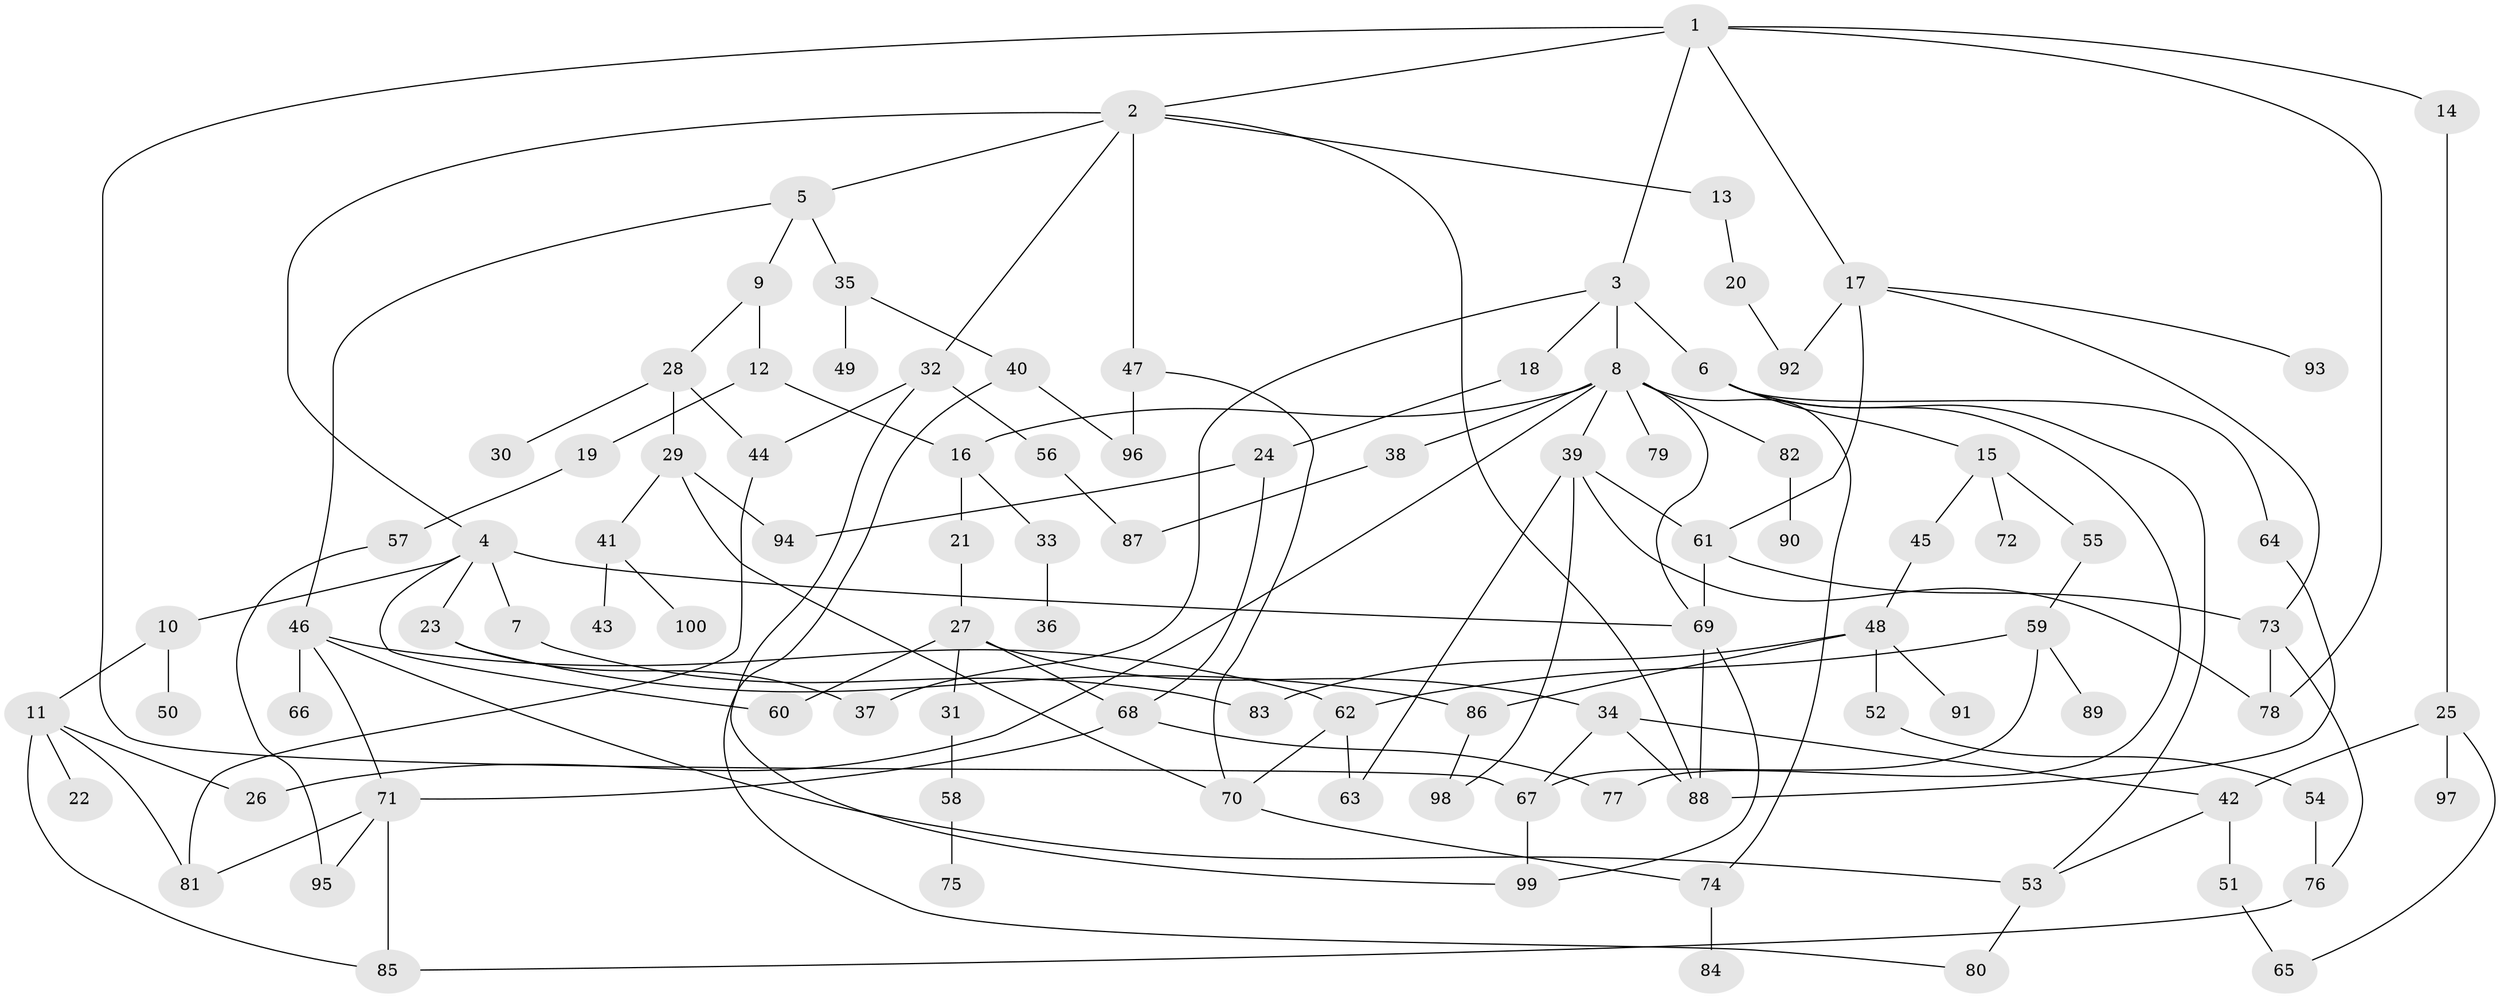 // Generated by graph-tools (version 1.1) at 2025/10/02/27/25 16:10:53]
// undirected, 100 vertices, 143 edges
graph export_dot {
graph [start="1"]
  node [color=gray90,style=filled];
  1;
  2;
  3;
  4;
  5;
  6;
  7;
  8;
  9;
  10;
  11;
  12;
  13;
  14;
  15;
  16;
  17;
  18;
  19;
  20;
  21;
  22;
  23;
  24;
  25;
  26;
  27;
  28;
  29;
  30;
  31;
  32;
  33;
  34;
  35;
  36;
  37;
  38;
  39;
  40;
  41;
  42;
  43;
  44;
  45;
  46;
  47;
  48;
  49;
  50;
  51;
  52;
  53;
  54;
  55;
  56;
  57;
  58;
  59;
  60;
  61;
  62;
  63;
  64;
  65;
  66;
  67;
  68;
  69;
  70;
  71;
  72;
  73;
  74;
  75;
  76;
  77;
  78;
  79;
  80;
  81;
  82;
  83;
  84;
  85;
  86;
  87;
  88;
  89;
  90;
  91;
  92;
  93;
  94;
  95;
  96;
  97;
  98;
  99;
  100;
  1 -- 2;
  1 -- 3;
  1 -- 14;
  1 -- 17;
  1 -- 67;
  1 -- 78;
  2 -- 4;
  2 -- 5;
  2 -- 13;
  2 -- 32;
  2 -- 47;
  2 -- 88;
  3 -- 6;
  3 -- 8;
  3 -- 18;
  3 -- 37;
  4 -- 7;
  4 -- 10;
  4 -- 23;
  4 -- 60;
  4 -- 69;
  5 -- 9;
  5 -- 35;
  5 -- 46;
  6 -- 15;
  6 -- 53;
  6 -- 64;
  6 -- 77;
  7 -- 83;
  8 -- 26;
  8 -- 38;
  8 -- 39;
  8 -- 74;
  8 -- 79;
  8 -- 82;
  8 -- 69;
  8 -- 16;
  9 -- 12;
  9 -- 28;
  10 -- 11;
  10 -- 50;
  11 -- 22;
  11 -- 81;
  11 -- 85;
  11 -- 26;
  12 -- 16;
  12 -- 19;
  13 -- 20;
  14 -- 25;
  15 -- 45;
  15 -- 55;
  15 -- 72;
  16 -- 21;
  16 -- 33;
  17 -- 93;
  17 -- 61;
  17 -- 92;
  17 -- 73;
  18 -- 24;
  19 -- 57;
  20 -- 92;
  21 -- 27;
  23 -- 86;
  23 -- 37;
  24 -- 68;
  24 -- 94;
  25 -- 42;
  25 -- 65;
  25 -- 97;
  27 -- 31;
  27 -- 34;
  27 -- 68;
  27 -- 60;
  28 -- 29;
  28 -- 30;
  28 -- 44;
  29 -- 41;
  29 -- 70;
  29 -- 94;
  31 -- 58;
  32 -- 44;
  32 -- 56;
  32 -- 99;
  33 -- 36;
  34 -- 67;
  34 -- 42;
  34 -- 88;
  35 -- 40;
  35 -- 49;
  38 -- 87;
  39 -- 61;
  39 -- 63;
  39 -- 98;
  39 -- 78;
  40 -- 80;
  40 -- 96;
  41 -- 43;
  41 -- 100;
  42 -- 51;
  42 -- 53;
  44 -- 81;
  45 -- 48;
  46 -- 62;
  46 -- 66;
  46 -- 53;
  46 -- 71;
  47 -- 96;
  47 -- 70;
  48 -- 52;
  48 -- 83;
  48 -- 91;
  48 -- 86;
  51 -- 65;
  52 -- 54;
  53 -- 80;
  54 -- 76;
  55 -- 59;
  56 -- 87;
  57 -- 95;
  58 -- 75;
  59 -- 67;
  59 -- 89;
  59 -- 62;
  61 -- 73;
  61 -- 69;
  62 -- 63;
  62 -- 70;
  64 -- 88;
  67 -- 99;
  68 -- 71;
  68 -- 77;
  69 -- 88;
  69 -- 99;
  70 -- 74;
  71 -- 81;
  71 -- 85;
  71 -- 95;
  73 -- 76;
  73 -- 78;
  74 -- 84;
  76 -- 85;
  82 -- 90;
  86 -- 98;
}
